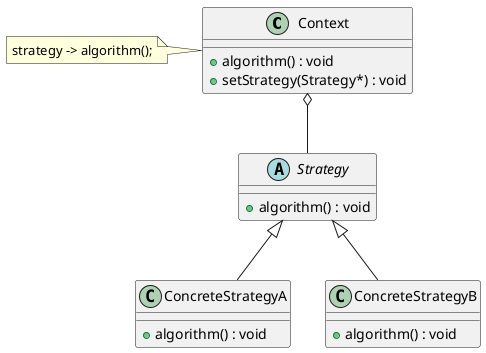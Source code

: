 @startuml

class Context {
    {method} +algorithm() : void
    {method} +setStrategy(Strategy*) : void
}

abstract class Strategy {
    {method} +algorithm() : void
}

class ConcreteStrategyA {
    {method} +algorithm() : void
}

class ConcreteStrategyB {
    {method} +algorithm() : void
}

Context o-- Strategy
ConcreteStrategyA -up-|> Strategy
ConcreteStrategyB -up-|> Strategy

note as n1
    strategy -> algorithm();
end note

Context .left. n1

@enduml